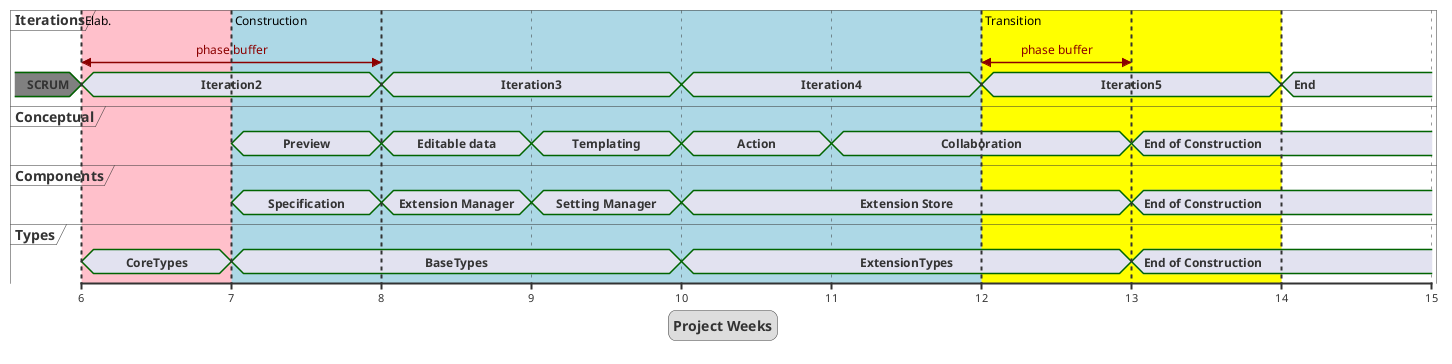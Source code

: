 @startuml
scale 1 as 150 pixels

concise "Iterations" as it
concise "Conceptual" as con1
concise "Components" as con2
concise "Types" as con3

legend
Project Weeks
end legend

it is SCRUM #gray


@6 as :Iteration2
@6 as :CoreTypes
@7 as :Preview
@7 as :Specification
@7 as :BaseTypes
@8 as :Iteration3
@8 as :ExtensionManager
@8 as :Editable
@9 as :Templating
@9 as :SettingManager
@10 as :Iteration4
@10 as :Action
@10 as :ExtensionStore
@10 as :ExtensionTypes
@11 as :Collaboration
@12 as :Iteration5
@14 as :End
@13 as :ConstructionEnd


@it

@:Iteration2
it is Iteration2

@:CoreTypes
con3 is CoreTypes

@:Preview
con1 is Preview

@:Specification
con2 is Specification

@:BaseTypes
con3 is BaseTypes

@:Iteration3
it is Iteration3

@:Action
con1 is Action

@:ExtensionManager
con2 is "Extension Manager"

@:Templating
con1 is Templating

@:SettingManager
con2 is "Setting Manager"

@:Editable
con1 is "Editable data"

@:Iteration4
it is Iteration4

@:Collaboration
con1 is "Collaboration"

@:ExtensionStore
con2 is "Extension Store"

@:ExtensionTypes
con3 is ExtensionTypes

@:Iteration5
it is Iteration5

@:End
it is End

@:ConstructionEnd
con1 is "End of Construction"
con2 is "End of Construction"
con3 is "End of Construction"


highlight :Iteration2 to :Iteration2+2#pink: Elab.
highlight :Iteration2+1 to :Iteration5+1#lightblue: Construction
highlight :Iteration5 to :End#yellow: Transition

it@:Iteration2 <-> @:Iteration2+2 : phase buffer
it@:Iteration5 <-> @:Iteration5+1 : phase buffer

@enduml